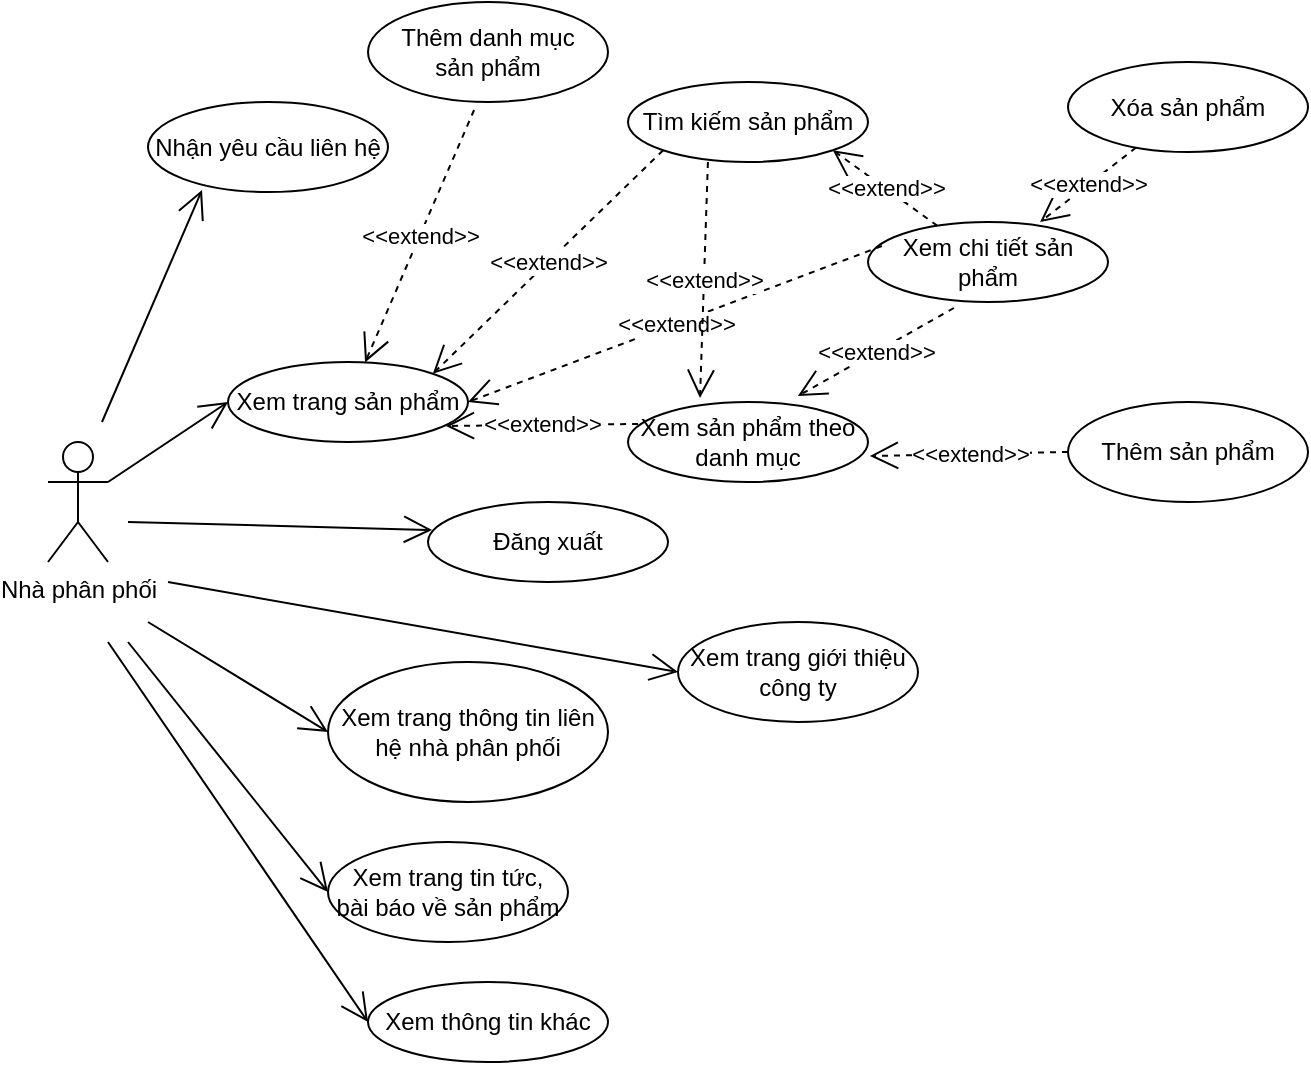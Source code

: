 <mxfile version="13.9.2" type="github">
  <diagram id="9cn4-sPAMM9QlVugcmKp" name="Page-1">
    <mxGraphModel dx="1036" dy="462" grid="1" gridSize="10" guides="1" tooltips="1" connect="1" arrows="1" fold="1" page="1" pageScale="1" pageWidth="850" pageHeight="1100" math="0" shadow="0">
      <root>
        <mxCell id="0" />
        <mxCell id="1" parent="0" />
        <mxCell id="hVl3eKsV4c-Q1abWNWTe-2" value="Nhận yêu cầu liên hệ" style="ellipse;whiteSpace=wrap;html=1;" parent="1" vertex="1">
          <mxGeometry x="740" y="70" width="120" height="45" as="geometry" />
        </mxCell>
        <mxCell id="hVl3eKsV4c-Q1abWNWTe-3" value="Thêm sản phẩm" style="ellipse;whiteSpace=wrap;html=1;" parent="1" vertex="1">
          <mxGeometry x="1200" y="220" width="120" height="50" as="geometry" />
        </mxCell>
        <mxCell id="hVl3eKsV4c-Q1abWNWTe-4" value="Thêm danh mục &lt;br&gt;sản phẩm" style="ellipse;whiteSpace=wrap;html=1;" parent="1" vertex="1">
          <mxGeometry x="850" y="20" width="120" height="50" as="geometry" />
        </mxCell>
        <mxCell id="hVl3eKsV4c-Q1abWNWTe-5" value="Xóa sản phẩm" style="ellipse;whiteSpace=wrap;html=1;" parent="1" vertex="1">
          <mxGeometry x="1200" y="50" width="120" height="45" as="geometry" />
        </mxCell>
        <mxCell id="hVl3eKsV4c-Q1abWNWTe-6" value="Nhà phân phối&lt;br&gt;" style="shape=umlActor;verticalLabelPosition=bottom;verticalAlign=top;html=1;outlineConnect=0;" parent="1" vertex="1">
          <mxGeometry x="690" y="240" width="30" height="60" as="geometry" />
        </mxCell>
        <mxCell id="hVl3eKsV4c-Q1abWNWTe-7" value="Đăng xuất" style="ellipse;whiteSpace=wrap;html=1;" parent="1" vertex="1">
          <mxGeometry x="880" y="270" width="120" height="40" as="geometry" />
        </mxCell>
        <mxCell id="hVl3eKsV4c-Q1abWNWTe-9" value="" style="endArrow=open;endFill=1;endSize=12;html=1;entryX=0.225;entryY=0.978;entryDx=0;entryDy=0;entryPerimeter=0;" parent="1" target="hVl3eKsV4c-Q1abWNWTe-2" edge="1">
          <mxGeometry width="160" relative="1" as="geometry">
            <mxPoint x="717" y="230" as="sourcePoint" />
            <mxPoint x="710" y="212.5" as="targetPoint" />
          </mxGeometry>
        </mxCell>
        <mxCell id="hVl3eKsV4c-Q1abWNWTe-14" value="Xem chi tiết sản phẩm" style="ellipse;whiteSpace=wrap;html=1;" parent="1" vertex="1">
          <mxGeometry x="1100" y="130" width="120" height="40" as="geometry" />
        </mxCell>
        <mxCell id="hVl3eKsV4c-Q1abWNWTe-15" value="Xem trang sản phẩm" style="ellipse;whiteSpace=wrap;html=1;" parent="1" vertex="1">
          <mxGeometry x="780" y="200" width="120" height="40" as="geometry" />
        </mxCell>
        <mxCell id="hVl3eKsV4c-Q1abWNWTe-16" value="&amp;lt;&amp;lt;extend&amp;gt;&amp;gt;" style="endArrow=open;endSize=12;dashed=1;html=1;exitX=0.058;exitY=0.3;exitDx=0;exitDy=0;exitPerimeter=0;entryX=1;entryY=0.5;entryDx=0;entryDy=0;" parent="1" source="hVl3eKsV4c-Q1abWNWTe-14" target="hVl3eKsV4c-Q1abWNWTe-15" edge="1">
          <mxGeometry width="160" relative="1" as="geometry">
            <mxPoint x="1019.04" y="202.5" as="sourcePoint" />
            <mxPoint x="989.04" y="295" as="targetPoint" />
          </mxGeometry>
        </mxCell>
        <mxCell id="hVl3eKsV4c-Q1abWNWTe-19" value="Tìm kiếm sản phẩm" style="ellipse;whiteSpace=wrap;html=1;" parent="1" vertex="1">
          <mxGeometry x="980" y="60" width="120" height="40" as="geometry" />
        </mxCell>
        <mxCell id="hVl3eKsV4c-Q1abWNWTe-21" value="&amp;lt;&amp;lt;extend&amp;gt;&amp;gt;" style="endArrow=open;endSize=12;dashed=1;html=1;exitX=0;exitY=1;exitDx=0;exitDy=0;entryX=1;entryY=0;entryDx=0;entryDy=0;" parent="1" source="hVl3eKsV4c-Q1abWNWTe-19" target="hVl3eKsV4c-Q1abWNWTe-15" edge="1">
          <mxGeometry width="160" relative="1" as="geometry">
            <mxPoint x="886" y="232" as="sourcePoint" />
            <mxPoint x="819.04" y="220" as="targetPoint" />
          </mxGeometry>
        </mxCell>
        <mxCell id="hVl3eKsV4c-Q1abWNWTe-22" value="&amp;lt;&amp;lt;extend&amp;gt;&amp;gt;" style="endArrow=open;endSize=12;dashed=1;html=1;entryX=1;entryY=1;entryDx=0;entryDy=0;" parent="1" source="hVl3eKsV4c-Q1abWNWTe-14" target="hVl3eKsV4c-Q1abWNWTe-19" edge="1">
          <mxGeometry width="160" relative="1" as="geometry">
            <mxPoint x="886" y="232" as="sourcePoint" />
            <mxPoint x="819.04" y="220" as="targetPoint" />
          </mxGeometry>
        </mxCell>
        <mxCell id="hVl3eKsV4c-Q1abWNWTe-23" value="Xem sản phẩm theo danh mục" style="ellipse;whiteSpace=wrap;html=1;" parent="1" vertex="1">
          <mxGeometry x="980" y="220" width="120" height="40" as="geometry" />
        </mxCell>
        <mxCell id="hVl3eKsV4c-Q1abWNWTe-24" value="&amp;lt;&amp;lt;extend&amp;gt;&amp;gt;" style="endArrow=open;endSize=12;dashed=1;html=1;exitX=0.042;exitY=0.275;exitDx=0;exitDy=0;exitPerimeter=0;entryX=0.908;entryY=0.8;entryDx=0;entryDy=0;entryPerimeter=0;" parent="1" source="hVl3eKsV4c-Q1abWNWTe-23" target="hVl3eKsV4c-Q1abWNWTe-15" edge="1">
          <mxGeometry width="160" relative="1" as="geometry">
            <mxPoint x="1076.96" y="257" as="sourcePoint" />
            <mxPoint x="980" y="225" as="targetPoint" />
          </mxGeometry>
        </mxCell>
        <mxCell id="hVl3eKsV4c-Q1abWNWTe-25" value="&amp;lt;&amp;lt;extend&amp;gt;&amp;gt;" style="endArrow=open;endSize=12;dashed=1;html=1;exitX=0.358;exitY=1.075;exitDx=0;exitDy=0;exitPerimeter=0;entryX=0.708;entryY=-0.075;entryDx=0;entryDy=0;entryPerimeter=0;" parent="1" source="hVl3eKsV4c-Q1abWNWTe-14" target="hVl3eKsV4c-Q1abWNWTe-23" edge="1">
          <mxGeometry width="160" relative="1" as="geometry">
            <mxPoint x="1015.04" y="341" as="sourcePoint" />
            <mxPoint x="953" y="244" as="targetPoint" />
          </mxGeometry>
        </mxCell>
        <mxCell id="hVl3eKsV4c-Q1abWNWTe-26" value="&amp;lt;&amp;lt;extend&amp;gt;&amp;gt;" style="endArrow=open;endSize=12;dashed=1;html=1;exitX=0.333;exitY=1;exitDx=0;exitDy=0;exitPerimeter=0;entryX=0.3;entryY=-0.05;entryDx=0;entryDy=0;entryPerimeter=0;" parent="1" source="hVl3eKsV4c-Q1abWNWTe-19" target="hVl3eKsV4c-Q1abWNWTe-23" edge="1">
          <mxGeometry width="160" relative="1" as="geometry">
            <mxPoint x="1116.96" y="232" as="sourcePoint" />
            <mxPoint x="980" y="225" as="targetPoint" />
          </mxGeometry>
        </mxCell>
        <mxCell id="hVl3eKsV4c-Q1abWNWTe-27" value="" style="endArrow=open;endFill=1;endSize=12;html=1;entryX=0;entryY=0.5;entryDx=0;entryDy=0;exitX=1;exitY=0.333;exitDx=0;exitDy=0;exitPerimeter=0;" parent="1" source="hVl3eKsV4c-Q1abWNWTe-6" target="hVl3eKsV4c-Q1abWNWTe-15" edge="1">
          <mxGeometry width="160" relative="1" as="geometry">
            <mxPoint x="680" y="250" as="sourcePoint" />
            <mxPoint x="770" y="220" as="targetPoint" />
          </mxGeometry>
        </mxCell>
        <mxCell id="hVl3eKsV4c-Q1abWNWTe-28" value="&amp;lt;&amp;lt;extend&amp;gt;&amp;gt;" style="endArrow=open;endSize=12;dashed=1;html=1;exitX=0.442;exitY=1.08;exitDx=0;exitDy=0;exitPerimeter=0;" parent="1" source="hVl3eKsV4c-Q1abWNWTe-4" target="hVl3eKsV4c-Q1abWNWTe-15" edge="1">
          <mxGeometry width="160" relative="1" as="geometry">
            <mxPoint x="937.574" y="104.142" as="sourcePoint" />
            <mxPoint x="892.426" y="215.858" as="targetPoint" />
          </mxGeometry>
        </mxCell>
        <mxCell id="hVl3eKsV4c-Q1abWNWTe-29" value="&amp;lt;&amp;lt;extend&amp;gt;&amp;gt;" style="endArrow=open;endSize=12;dashed=1;html=1;entryX=0.717;entryY=0;entryDx=0;entryDy=0;entryPerimeter=0;" parent="1" source="hVl3eKsV4c-Q1abWNWTe-5" target="hVl3eKsV4c-Q1abWNWTe-14" edge="1">
          <mxGeometry width="160" relative="1" as="geometry">
            <mxPoint x="1152.96" y="183" as="sourcePoint" />
            <mxPoint x="1074.96" y="227" as="targetPoint" />
          </mxGeometry>
        </mxCell>
        <mxCell id="hVl3eKsV4c-Q1abWNWTe-30" value="&amp;lt;&amp;lt;extend&amp;gt;&amp;gt;" style="endArrow=open;endSize=12;dashed=1;html=1;exitX=0;exitY=0.5;exitDx=0;exitDy=0;entryX=1.008;entryY=0.675;entryDx=0;entryDy=0;entryPerimeter=0;" parent="1" source="hVl3eKsV4c-Q1abWNWTe-3" target="hVl3eKsV4c-Q1abWNWTe-23" edge="1">
          <mxGeometry width="160" relative="1" as="geometry">
            <mxPoint x="1152.96" y="183" as="sourcePoint" />
            <mxPoint x="1074.96" y="227" as="targetPoint" />
          </mxGeometry>
        </mxCell>
        <mxCell id="hVl3eKsV4c-Q1abWNWTe-31" value="" style="endArrow=open;endFill=1;endSize=12;html=1;entryX=0.017;entryY=0.35;entryDx=0;entryDy=0;entryPerimeter=0;" parent="1" target="hVl3eKsV4c-Q1abWNWTe-7" edge="1">
          <mxGeometry width="160" relative="1" as="geometry">
            <mxPoint x="730" y="280" as="sourcePoint" />
            <mxPoint x="790" y="230" as="targetPoint" />
          </mxGeometry>
        </mxCell>
        <mxCell id="hVl3eKsV4c-Q1abWNWTe-32" value="Xem trang tin tức, &lt;br&gt;bài báo về sản phẩm" style="ellipse;whiteSpace=wrap;html=1;" parent="1" vertex="1">
          <mxGeometry x="830" y="440" width="120" height="50" as="geometry" />
        </mxCell>
        <mxCell id="hVl3eKsV4c-Q1abWNWTe-33" value="Xem trang thông tin liên hệ nhà phân phối" style="ellipse;whiteSpace=wrap;html=1;" parent="1" vertex="1">
          <mxGeometry x="830" y="350" width="140" height="70" as="geometry" />
        </mxCell>
        <mxCell id="hVl3eKsV4c-Q1abWNWTe-38" value="Xem thông tin khác" style="ellipse;whiteSpace=wrap;html=1;" parent="1" vertex="1">
          <mxGeometry x="850" y="510" width="120" height="40" as="geometry" />
        </mxCell>
        <mxCell id="hVl3eKsV4c-Q1abWNWTe-39" value="Xem trang giới thiệu công ty" style="ellipse;whiteSpace=wrap;html=1;" parent="1" vertex="1">
          <mxGeometry x="1005" y="330" width="120" height="50" as="geometry" />
        </mxCell>
        <mxCell id="hVl3eKsV4c-Q1abWNWTe-40" value="" style="endArrow=open;endFill=1;endSize=12;html=1;entryX=0;entryY=0.5;entryDx=0;entryDy=0;" parent="1" target="hVl3eKsV4c-Q1abWNWTe-39" edge="1">
          <mxGeometry width="160" relative="1" as="geometry">
            <mxPoint x="750" y="310" as="sourcePoint" />
            <mxPoint x="860" y="190" as="targetPoint" />
          </mxGeometry>
        </mxCell>
        <mxCell id="hVl3eKsV4c-Q1abWNWTe-41" value="" style="endArrow=open;endFill=1;endSize=12;html=1;entryX=0;entryY=0.5;entryDx=0;entryDy=0;" parent="1" target="hVl3eKsV4c-Q1abWNWTe-33" edge="1">
          <mxGeometry width="160" relative="1" as="geometry">
            <mxPoint x="740" y="330" as="sourcePoint" />
            <mxPoint x="830" y="315" as="targetPoint" />
          </mxGeometry>
        </mxCell>
        <mxCell id="hVl3eKsV4c-Q1abWNWTe-42" value="" style="endArrow=open;endFill=1;endSize=12;html=1;entryX=0;entryY=0.5;entryDx=0;entryDy=0;" parent="1" target="hVl3eKsV4c-Q1abWNWTe-32" edge="1">
          <mxGeometry width="160" relative="1" as="geometry">
            <mxPoint x="730" y="340" as="sourcePoint" />
            <mxPoint x="835" y="395" as="targetPoint" />
          </mxGeometry>
        </mxCell>
        <mxCell id="hVl3eKsV4c-Q1abWNWTe-43" value="" style="endArrow=open;endFill=1;endSize=12;html=1;entryX=0;entryY=0.5;entryDx=0;entryDy=0;" parent="1" target="hVl3eKsV4c-Q1abWNWTe-38" edge="1">
          <mxGeometry width="160" relative="1" as="geometry">
            <mxPoint x="720" y="340" as="sourcePoint" />
            <mxPoint x="840" y="475" as="targetPoint" />
          </mxGeometry>
        </mxCell>
      </root>
    </mxGraphModel>
  </diagram>
</mxfile>
